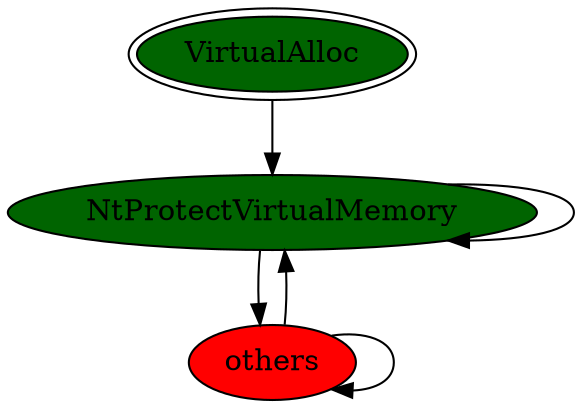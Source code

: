 digraph "./REPORTS/3979/API_PER_CATEGORY/VirtualProtect.exe_1972_Memory Management_API_per_Category_Transition_Matrix" {
	VirtualAlloc [label=VirtualAlloc fillcolor=darkgreen peripheries=2 style=filled]
	NtProtectVirtualMemory [label=NtProtectVirtualMemory fillcolor=darkgreen style=filled]
	VirtualAlloc -> NtProtectVirtualMemory [label=""]
	NtProtectVirtualMemory -> NtProtectVirtualMemory [label=""]
	others [label=others fillcolor=red style=filled]
	NtProtectVirtualMemory -> others [label=""]
	others -> NtProtectVirtualMemory [label=""]
	others -> others [label=""]
}
